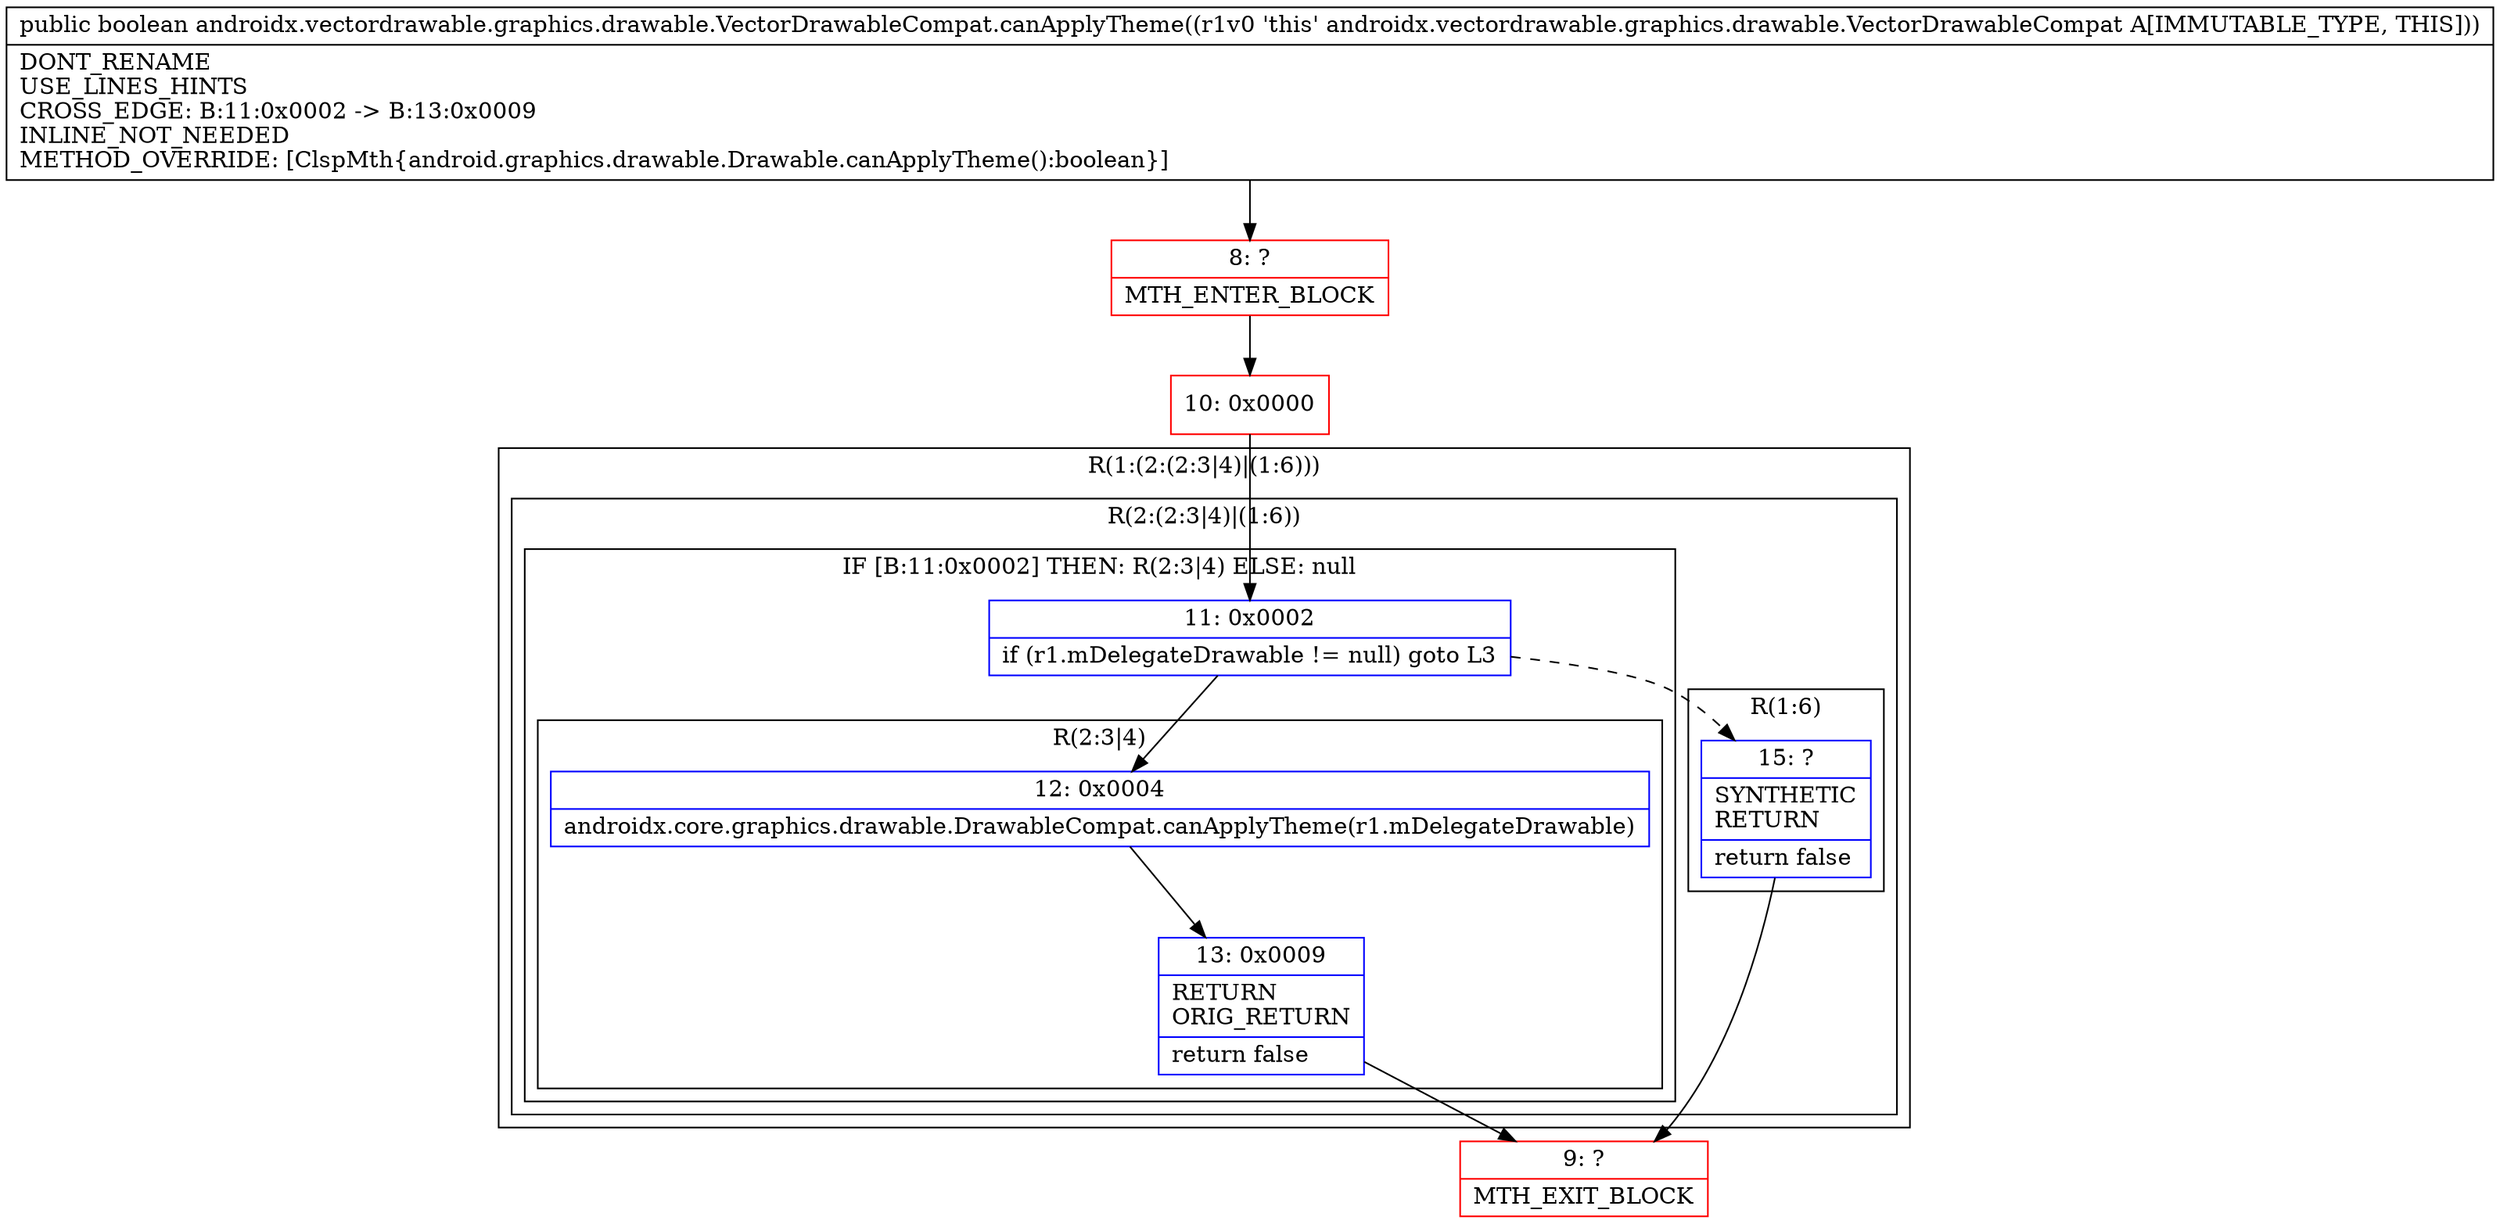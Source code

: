 digraph "CFG forandroidx.vectordrawable.graphics.drawable.VectorDrawableCompat.canApplyTheme()Z" {
subgraph cluster_Region_930934552 {
label = "R(1:(2:(2:3|4)|(1:6)))";
node [shape=record,color=blue];
subgraph cluster_Region_100954288 {
label = "R(2:(2:3|4)|(1:6))";
node [shape=record,color=blue];
subgraph cluster_IfRegion_42584457 {
label = "IF [B:11:0x0002] THEN: R(2:3|4) ELSE: null";
node [shape=record,color=blue];
Node_11 [shape=record,label="{11\:\ 0x0002|if (r1.mDelegateDrawable != null) goto L3\l}"];
subgraph cluster_Region_1842604522 {
label = "R(2:3|4)";
node [shape=record,color=blue];
Node_12 [shape=record,label="{12\:\ 0x0004|androidx.core.graphics.drawable.DrawableCompat.canApplyTheme(r1.mDelegateDrawable)\l}"];
Node_13 [shape=record,label="{13\:\ 0x0009|RETURN\lORIG_RETURN\l|return false\l}"];
}
}
subgraph cluster_Region_1032310631 {
label = "R(1:6)";
node [shape=record,color=blue];
Node_15 [shape=record,label="{15\:\ ?|SYNTHETIC\lRETURN\l|return false\l}"];
}
}
}
Node_8 [shape=record,color=red,label="{8\:\ ?|MTH_ENTER_BLOCK\l}"];
Node_10 [shape=record,color=red,label="{10\:\ 0x0000}"];
Node_9 [shape=record,color=red,label="{9\:\ ?|MTH_EXIT_BLOCK\l}"];
MethodNode[shape=record,label="{public boolean androidx.vectordrawable.graphics.drawable.VectorDrawableCompat.canApplyTheme((r1v0 'this' androidx.vectordrawable.graphics.drawable.VectorDrawableCompat A[IMMUTABLE_TYPE, THIS]))  | DONT_RENAME\lUSE_LINES_HINTS\lCROSS_EDGE: B:11:0x0002 \-\> B:13:0x0009\lINLINE_NOT_NEEDED\lMETHOD_OVERRIDE: [ClspMth\{android.graphics.drawable.Drawable.canApplyTheme():boolean\}]\l}"];
MethodNode -> Node_8;Node_11 -> Node_12;
Node_11 -> Node_15[style=dashed];
Node_12 -> Node_13;
Node_13 -> Node_9;
Node_15 -> Node_9;
Node_8 -> Node_10;
Node_10 -> Node_11;
}

